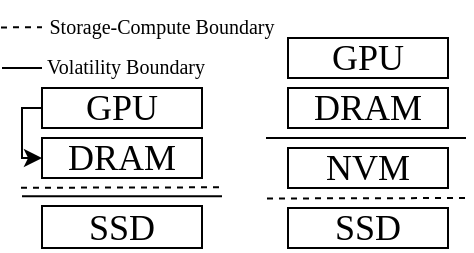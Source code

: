 <mxfile version="24.6.4" type="github">
  <diagram name="第 1 页" id="uAyjdqbHVxO7iasdIEQN">
    <mxGraphModel dx="477" dy="275" grid="1" gridSize="10" guides="1" tooltips="1" connect="1" arrows="1" fold="0" page="1" pageScale="1" pageWidth="827" pageHeight="1169" math="0" shadow="0">
      <root>
        <mxCell id="0" />
        <mxCell id="1" parent="0" />
        <mxCell id="d3YoMlKUpMvgJWGNqZQv-6" style="edgeStyle=orthogonalEdgeStyle;rounded=0;orthogonalLoop=1;jettySize=auto;html=1;entryX=0;entryY=0.5;entryDx=0;entryDy=0;exitX=0;exitY=0.5;exitDx=0;exitDy=0;" parent="1" source="S7OevWP9PczpmDWNFOSD-1" target="S7OevWP9PczpmDWNFOSD-2" edge="1">
          <mxGeometry relative="1" as="geometry">
            <Array as="points">
              <mxPoint x="190" y="120" />
              <mxPoint x="190" y="145" />
            </Array>
          </mxGeometry>
        </mxCell>
        <mxCell id="S7OevWP9PczpmDWNFOSD-1" value="&lt;font style=&quot;font-size: 18px;&quot; face=&quot;Times New Roman&quot;&gt;GPU&lt;/font&gt;" style="rounded=0;whiteSpace=wrap;html=1;" parent="1" vertex="1">
          <mxGeometry x="200" y="110" width="80" height="20" as="geometry" />
        </mxCell>
        <mxCell id="S7OevWP9PczpmDWNFOSD-2" value="&lt;font face=&quot;Times New Roman&quot; style=&quot;font-size: 18px;&quot;&gt;DRAM&lt;/font&gt;" style="rounded=0;whiteSpace=wrap;html=1;strokeColor=default;align=center;verticalAlign=middle;fontFamily=Helvetica;fontSize=12;fontColor=default;fillColor=default;" parent="1" vertex="1">
          <mxGeometry x="200" y="135" width="80" height="20" as="geometry" />
        </mxCell>
        <mxCell id="S7OevWP9PczpmDWNFOSD-3" value="" style="endArrow=none;html=1;rounded=0;" parent="1" edge="1">
          <mxGeometry width="50" height="50" relative="1" as="geometry">
            <mxPoint x="190" y="164.12" as="sourcePoint" />
            <mxPoint x="290" y="164.12" as="targetPoint" />
          </mxGeometry>
        </mxCell>
        <mxCell id="S7OevWP9PczpmDWNFOSD-4" value="&lt;font style=&quot;font-size: 18px;&quot; face=&quot;Times New Roman&quot;&gt;SSD&lt;/font&gt;" style="rounded=0;whiteSpace=wrap;html=1;" parent="1" vertex="1">
          <mxGeometry x="200" y="169" width="80" height="21" as="geometry" />
        </mxCell>
        <mxCell id="d3YoMlKUpMvgJWGNqZQv-1" value="" style="endArrow=none;html=1;rounded=0;dashed=1;" parent="1" edge="1">
          <mxGeometry width="50" height="50" relative="1" as="geometry">
            <mxPoint x="189.5" y="159.88" as="sourcePoint" />
            <mxPoint x="290.5" y="159.64" as="targetPoint" />
          </mxGeometry>
        </mxCell>
        <mxCell id="d3YoMlKUpMvgJWGNqZQv-2" value="" style="endArrow=none;html=1;rounded=0;dashed=1;" parent="1" edge="1">
          <mxGeometry width="50" height="50" relative="1" as="geometry">
            <mxPoint x="179.5" y="79.72" as="sourcePoint" />
            <mxPoint x="200" y="79.6" as="targetPoint" />
          </mxGeometry>
        </mxCell>
        <mxCell id="d3YoMlKUpMvgJWGNqZQv-3" value="&lt;font style=&quot;font-size: 10px;&quot; face=&quot;Times New Roman&quot;&gt;Storage-Compute Boundary&lt;/font&gt;" style="text;html=1;align=center;verticalAlign=bottom;whiteSpace=wrap;rounded=0;fontSize=16;" parent="1" vertex="1">
          <mxGeometry x="200" y="68.88" width="120" height="20" as="geometry" />
        </mxCell>
        <mxCell id="d3YoMlKUpMvgJWGNqZQv-4" value="" style="endArrow=none;html=1;rounded=0;" parent="1" edge="1">
          <mxGeometry width="50" height="50" relative="1" as="geometry">
            <mxPoint x="180" y="100" as="sourcePoint" />
            <mxPoint x="200" y="100" as="targetPoint" />
          </mxGeometry>
        </mxCell>
        <mxCell id="d3YoMlKUpMvgJWGNqZQv-5" value="&lt;font style=&quot;font-size: 10px;&quot; face=&quot;Times New Roman&quot;&gt;Volatility Boundary&lt;/font&gt;" style="text;html=1;align=center;verticalAlign=bottom;whiteSpace=wrap;rounded=0;fontSize=16;" parent="1" vertex="1">
          <mxGeometry x="182" y="88.88" width="120" height="20" as="geometry" />
        </mxCell>
        <mxCell id="FZz3AoyLEZLwOvEeoEuZ-1" value="&lt;font style=&quot;font-size: 18px;&quot; face=&quot;Times New Roman&quot;&gt;GPU&lt;/font&gt;" style="rounded=0;whiteSpace=wrap;html=1;" vertex="1" parent="1">
          <mxGeometry x="323" y="85" width="80" height="20" as="geometry" />
        </mxCell>
        <mxCell id="FZz3AoyLEZLwOvEeoEuZ-2" value="&lt;font face=&quot;Times New Roman&quot; style=&quot;font-size: 18px;&quot;&gt;DRAM&lt;/font&gt;" style="rounded=0;whiteSpace=wrap;html=1;strokeColor=default;align=center;verticalAlign=middle;fontFamily=Helvetica;fontSize=12;fontColor=default;fillColor=default;" vertex="1" parent="1">
          <mxGeometry x="323" y="110" width="80" height="20" as="geometry" />
        </mxCell>
        <mxCell id="FZz3AoyLEZLwOvEeoEuZ-3" value="&lt;font style=&quot;font-size: 18px;&quot; face=&quot;Times New Roman&quot;&gt;SSD&lt;/font&gt;" style="rounded=0;whiteSpace=wrap;html=1;" vertex="1" parent="1">
          <mxGeometry x="323" y="170" width="80" height="20" as="geometry" />
        </mxCell>
        <mxCell id="FZz3AoyLEZLwOvEeoEuZ-4" value="" style="endArrow=none;html=1;rounded=0;dashed=1;" edge="1" parent="1">
          <mxGeometry width="50" height="50" relative="1" as="geometry">
            <mxPoint x="312.5" y="165.24" as="sourcePoint" />
            <mxPoint x="413.5" y="165" as="targetPoint" />
          </mxGeometry>
        </mxCell>
        <mxCell id="FZz3AoyLEZLwOvEeoEuZ-5" value="&lt;font style=&quot;font-size: 18px;&quot; face=&quot;Times New Roman&quot;&gt;NVM&lt;/font&gt;" style="rounded=0;whiteSpace=wrap;html=1;" vertex="1" parent="1">
          <mxGeometry x="323" y="140" width="80" height="20" as="geometry" />
        </mxCell>
        <mxCell id="FZz3AoyLEZLwOvEeoEuZ-6" value="" style="endArrow=none;html=1;rounded=0;" edge="1" parent="1">
          <mxGeometry width="50" height="50" relative="1" as="geometry">
            <mxPoint x="312" y="135" as="sourcePoint" />
            <mxPoint x="412" y="135" as="targetPoint" />
          </mxGeometry>
        </mxCell>
      </root>
    </mxGraphModel>
  </diagram>
</mxfile>
